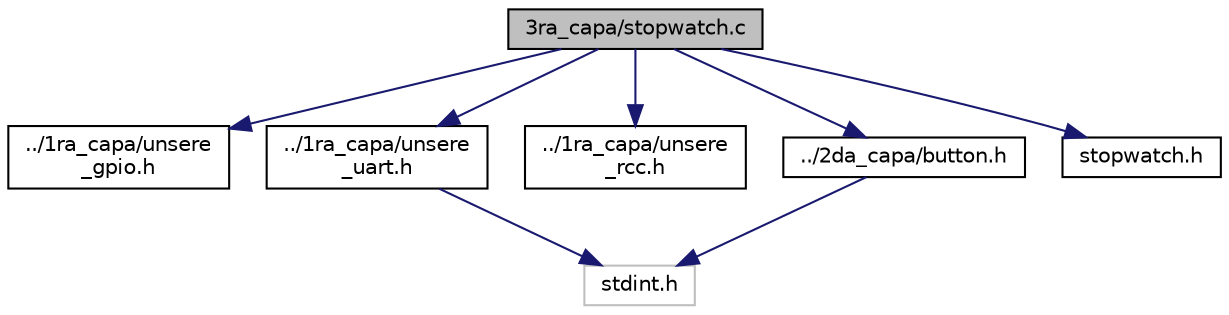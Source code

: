 digraph "3ra_capa/stopwatch.c"
{
  edge [fontname="Helvetica",fontsize="10",labelfontname="Helvetica",labelfontsize="10"];
  node [fontname="Helvetica",fontsize="10",shape=record];
  Node0 [label="3ra_capa/stopwatch.c",height=0.2,width=0.4,color="black", fillcolor="grey75", style="filled", fontcolor="black"];
  Node0 -> Node1 [color="midnightblue",fontsize="10",style="solid",fontname="Helvetica"];
  Node1 [label="../1ra_capa/unsere\l_gpio.h",height=0.2,width=0.4,color="black", fillcolor="white", style="filled",URL="$unsere__gpio_8h.html"];
  Node0 -> Node2 [color="midnightblue",fontsize="10",style="solid",fontname="Helvetica"];
  Node2 [label="../1ra_capa/unsere\l_uart.h",height=0.2,width=0.4,color="black", fillcolor="white", style="filled",URL="$unsere__uart_8h.html"];
  Node2 -> Node3 [color="midnightblue",fontsize="10",style="solid",fontname="Helvetica"];
  Node3 [label="stdint.h",height=0.2,width=0.4,color="grey75", fillcolor="white", style="filled"];
  Node0 -> Node4 [color="midnightblue",fontsize="10",style="solid",fontname="Helvetica"];
  Node4 [label="../1ra_capa/unsere\l_rcc.h",height=0.2,width=0.4,color="black", fillcolor="white", style="filled",URL="$unsere__rcc_8h.html"];
  Node0 -> Node5 [color="midnightblue",fontsize="10",style="solid",fontname="Helvetica"];
  Node5 [label="../2da_capa/button.h",height=0.2,width=0.4,color="black", fillcolor="white", style="filled",URL="$button_8h.html"];
  Node5 -> Node3 [color="midnightblue",fontsize="10",style="solid",fontname="Helvetica"];
  Node0 -> Node6 [color="midnightblue",fontsize="10",style="solid",fontname="Helvetica"];
  Node6 [label="stopwatch.h",height=0.2,width=0.4,color="black", fillcolor="white", style="filled",URL="$stopwatch_8h.html"];
}
